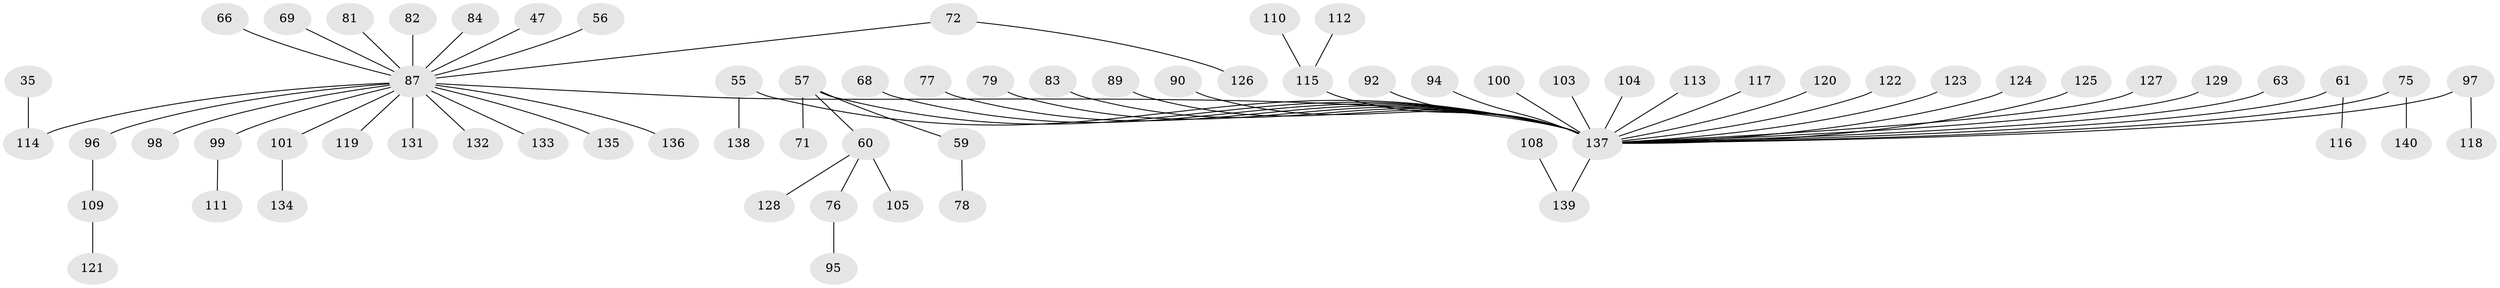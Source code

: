 // original degree distribution, {4: 0.04285714285714286, 5: 0.05, 6: 0.014285714285714285, 7: 0.007142857142857143, 3: 0.1357142857142857, 2: 0.2714285714285714, 1: 0.4785714285714286}
// Generated by graph-tools (version 1.1) at 2025/52/03/09/25 04:52:35]
// undirected, 70 vertices, 69 edges
graph export_dot {
graph [start="1"]
  node [color=gray90,style=filled];
  35;
  47;
  55;
  56;
  57 [super="+5+44+49"];
  59;
  60;
  61;
  63;
  66;
  68;
  69;
  71;
  72;
  75;
  76;
  77;
  78;
  79;
  81;
  82;
  83;
  84;
  87 [super="+40+70"];
  89;
  90;
  92;
  94;
  95;
  96;
  97;
  98;
  99;
  100;
  101;
  103;
  104;
  105;
  108;
  109;
  110;
  111;
  112;
  113;
  114 [super="+28"];
  115 [super="+19+27+46+80+91+102"];
  116;
  117;
  118;
  119;
  120;
  121;
  122;
  123;
  124;
  125;
  126;
  127;
  128;
  129;
  131;
  132;
  133;
  134;
  135;
  136;
  137 [super="+37+130+52+107+88+85+24+39+106"];
  138;
  139 [super="+93"];
  140;
  35 -- 114;
  47 -- 87;
  55 -- 138;
  55 -- 137;
  56 -- 87;
  57 -- 59;
  57 -- 60;
  57 -- 71;
  57 -- 137;
  59 -- 78;
  60 -- 76;
  60 -- 105;
  60 -- 128;
  61 -- 116;
  61 -- 137;
  63 -- 137;
  66 -- 87;
  68 -- 137;
  69 -- 87;
  72 -- 126;
  72 -- 87;
  75 -- 140;
  75 -- 137;
  76 -- 95;
  77 -- 137;
  79 -- 137;
  81 -- 87;
  82 -- 87;
  83 -- 137;
  84 -- 87;
  87 -- 131;
  87 -- 136;
  87 -- 132;
  87 -- 133;
  87 -- 135;
  87 -- 96;
  87 -- 98;
  87 -- 99;
  87 -- 101;
  87 -- 114;
  87 -- 119;
  87 -- 137;
  89 -- 137;
  90 -- 137;
  92 -- 137;
  94 -- 137;
  96 -- 109;
  97 -- 118;
  97 -- 137;
  99 -- 111;
  100 -- 137;
  101 -- 134;
  103 -- 137;
  104 -- 137;
  108 -- 139;
  109 -- 121;
  110 -- 115;
  112 -- 115;
  113 -- 137;
  115 -- 137;
  117 -- 137;
  120 -- 137;
  122 -- 137;
  123 -- 137;
  124 -- 137;
  125 -- 137;
  127 -- 137;
  129 -- 137;
  137 -- 139;
}
